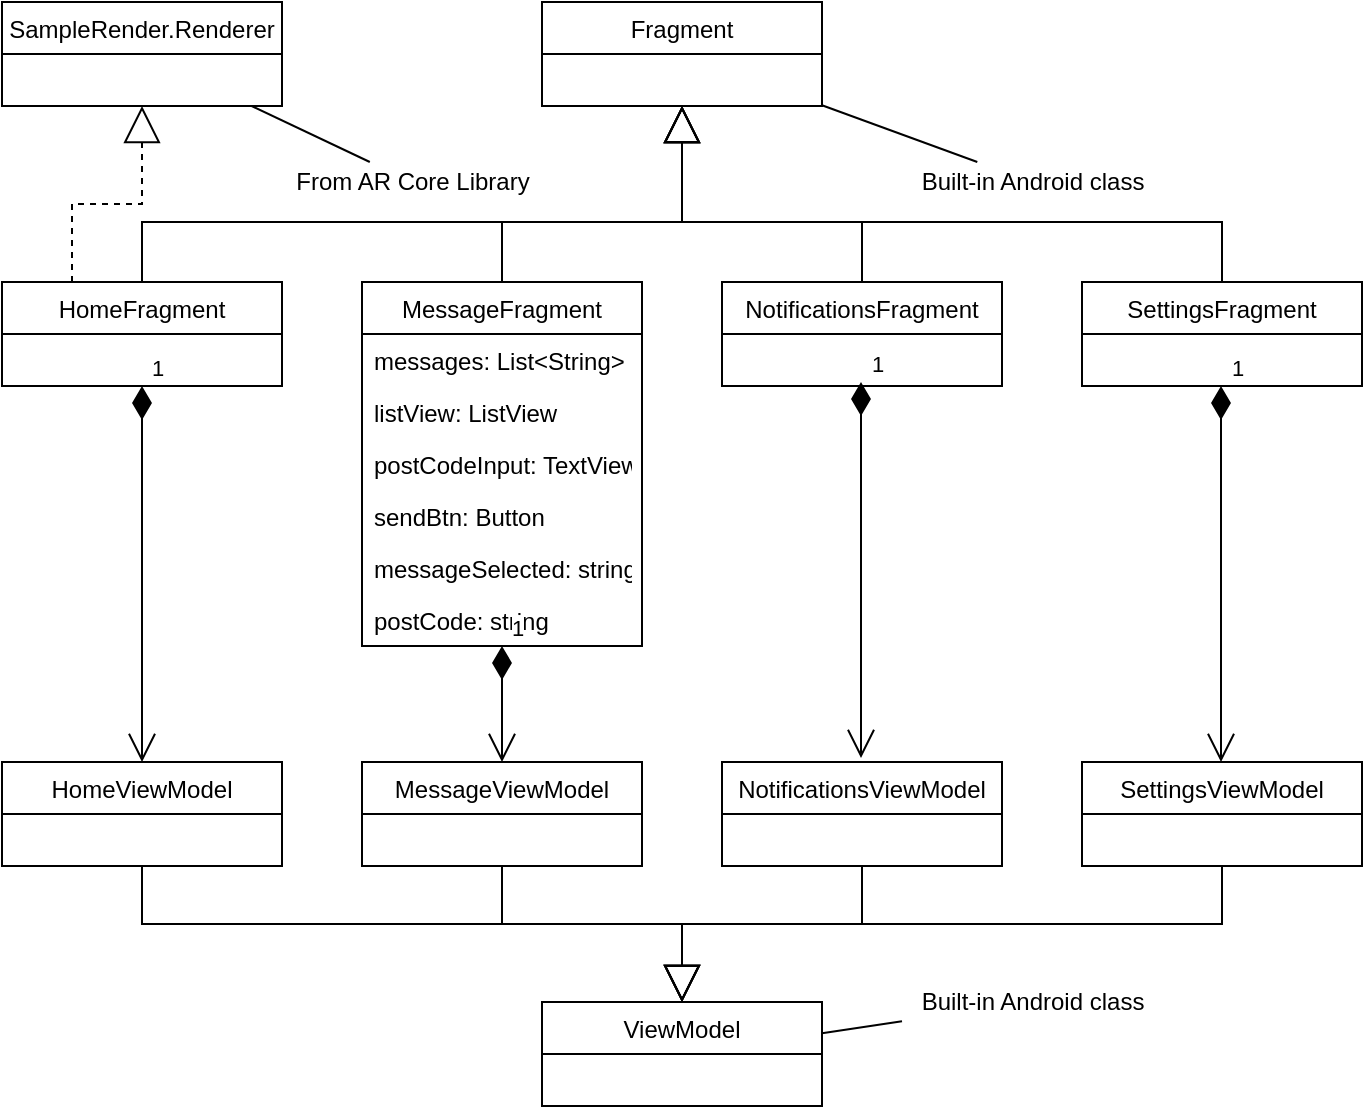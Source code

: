 <mxfile version="15.8.9" type="device"><diagram id="5bQGKX3YvoelQ_-FWp1U" name="Page-1"><mxGraphModel dx="1102" dy="632" grid="1" gridSize="10" guides="1" tooltips="1" connect="1" arrows="1" fold="1" page="1" pageScale="1" pageWidth="827" pageHeight="1169" math="0" shadow="0"><root><mxCell id="0"/><mxCell id="1" parent="0"/><mxCell id="-s_K4EMlF4OYIfKnJ0Jg-1" value="Fragment" style="swimlane;fontStyle=0;childLayout=stackLayout;horizontal=1;startSize=26;fillColor=none;horizontalStack=0;resizeParent=1;resizeParentMax=0;resizeLast=0;collapsible=1;marginBottom=0;" vertex="1" parent="1"><mxGeometry x="350" y="150" width="140" height="52" as="geometry"/></mxCell><mxCell id="-s_K4EMlF4OYIfKnJ0Jg-37" style="edgeStyle=orthogonalEdgeStyle;rounded=0;orthogonalLoop=1;jettySize=auto;html=1;exitX=0.25;exitY=0;exitDx=0;exitDy=0;endArrow=block;endFill=0;startSize=6;endSize=16;dashed=1;" edge="1" parent="1" source="-s_K4EMlF4OYIfKnJ0Jg-5" target="-s_K4EMlF4OYIfKnJ0Jg-33"><mxGeometry relative="1" as="geometry"/></mxCell><mxCell id="-s_K4EMlF4OYIfKnJ0Jg-5" value="HomeFragment" style="swimlane;fontStyle=0;childLayout=stackLayout;horizontal=1;startSize=26;fillColor=none;horizontalStack=0;resizeParent=1;resizeParentMax=0;resizeLast=0;collapsible=1;marginBottom=0;" vertex="1" parent="1"><mxGeometry x="80" y="290" width="140" height="52" as="geometry"/></mxCell><mxCell id="-s_K4EMlF4OYIfKnJ0Jg-9" value="SettingsFragment" style="swimlane;fontStyle=0;childLayout=stackLayout;horizontal=1;startSize=26;fillColor=none;horizontalStack=0;resizeParent=1;resizeParentMax=0;resizeLast=0;collapsible=1;marginBottom=0;" vertex="1" parent="1"><mxGeometry x="620" y="290" width="140" height="52" as="geometry"/></mxCell><mxCell id="-s_K4EMlF4OYIfKnJ0Jg-13" value="MessageFragment" style="swimlane;fontStyle=0;childLayout=stackLayout;horizontal=1;startSize=26;fillColor=none;horizontalStack=0;resizeParent=1;resizeParentMax=0;resizeLast=0;collapsible=1;marginBottom=0;" vertex="1" parent="1"><mxGeometry x="260" y="290" width="140" height="182" as="geometry"/></mxCell><mxCell id="-s_K4EMlF4OYIfKnJ0Jg-14" value="messages: List&lt;String&gt;" style="text;strokeColor=none;fillColor=none;align=left;verticalAlign=top;spacingLeft=4;spacingRight=4;overflow=hidden;rotatable=0;points=[[0,0.5],[1,0.5]];portConstraint=eastwest;" vertex="1" parent="-s_K4EMlF4OYIfKnJ0Jg-13"><mxGeometry y="26" width="140" height="26" as="geometry"/></mxCell><mxCell id="-s_K4EMlF4OYIfKnJ0Jg-15" value="listView: ListView" style="text;strokeColor=none;fillColor=none;align=left;verticalAlign=top;spacingLeft=4;spacingRight=4;overflow=hidden;rotatable=0;points=[[0,0.5],[1,0.5]];portConstraint=eastwest;" vertex="1" parent="-s_K4EMlF4OYIfKnJ0Jg-13"><mxGeometry y="52" width="140" height="26" as="geometry"/></mxCell><mxCell id="-s_K4EMlF4OYIfKnJ0Jg-42" value="postCodeInput: TextView" style="text;strokeColor=none;fillColor=none;align=left;verticalAlign=top;spacingLeft=4;spacingRight=4;overflow=hidden;rotatable=0;points=[[0,0.5],[1,0.5]];portConstraint=eastwest;" vertex="1" parent="-s_K4EMlF4OYIfKnJ0Jg-13"><mxGeometry y="78" width="140" height="26" as="geometry"/></mxCell><mxCell id="-s_K4EMlF4OYIfKnJ0Jg-16" value="sendBtn: Button" style="text;strokeColor=none;fillColor=none;align=left;verticalAlign=top;spacingLeft=4;spacingRight=4;overflow=hidden;rotatable=0;points=[[0,0.5],[1,0.5]];portConstraint=eastwest;" vertex="1" parent="-s_K4EMlF4OYIfKnJ0Jg-13"><mxGeometry y="104" width="140" height="26" as="geometry"/></mxCell><mxCell id="-s_K4EMlF4OYIfKnJ0Jg-41" value="messageSelected: string" style="text;strokeColor=none;fillColor=none;align=left;verticalAlign=top;spacingLeft=4;spacingRight=4;overflow=hidden;rotatable=0;points=[[0,0.5],[1,0.5]];portConstraint=eastwest;" vertex="1" parent="-s_K4EMlF4OYIfKnJ0Jg-13"><mxGeometry y="130" width="140" height="26" as="geometry"/></mxCell><mxCell id="-s_K4EMlF4OYIfKnJ0Jg-43" value="postCode: string" style="text;strokeColor=none;fillColor=none;align=left;verticalAlign=top;spacingLeft=4;spacingRight=4;overflow=hidden;rotatable=0;points=[[0,0.5],[1,0.5]];portConstraint=eastwest;" vertex="1" parent="-s_K4EMlF4OYIfKnJ0Jg-13"><mxGeometry y="156" width="140" height="26" as="geometry"/></mxCell><mxCell id="-s_K4EMlF4OYIfKnJ0Jg-17" value="NotificationsFragment" style="swimlane;fontStyle=0;childLayout=stackLayout;horizontal=1;startSize=26;fillColor=none;horizontalStack=0;resizeParent=1;resizeParentMax=0;resizeLast=0;collapsible=1;marginBottom=0;" vertex="1" parent="1"><mxGeometry x="440" y="290" width="140" height="52" as="geometry"/></mxCell><mxCell id="-s_K4EMlF4OYIfKnJ0Jg-26" value="Built-in Android class" style="text;html=1;align=center;verticalAlign=middle;resizable=0;points=[];autosize=1;strokeColor=none;fillColor=none;" vertex="1" parent="1"><mxGeometry x="530" y="230" width="130" height="20" as="geometry"/></mxCell><mxCell id="-s_K4EMlF4OYIfKnJ0Jg-27" value="" style="endArrow=none;html=1;rounded=0;" edge="1" parent="1" source="-s_K4EMlF4OYIfKnJ0Jg-1" target="-s_K4EMlF4OYIfKnJ0Jg-26"><mxGeometry width="50" height="50" relative="1" as="geometry"><mxPoint x="390" y="350" as="sourcePoint"/><mxPoint x="440" y="300" as="targetPoint"/></mxGeometry></mxCell><mxCell id="-s_K4EMlF4OYIfKnJ0Jg-28" value="" style="endArrow=block;endSize=16;endFill=0;html=1;rounded=0;" edge="1" parent="1" source="-s_K4EMlF4OYIfKnJ0Jg-5" target="-s_K4EMlF4OYIfKnJ0Jg-1"><mxGeometry width="160" relative="1" as="geometry"><mxPoint x="330" y="330" as="sourcePoint"/><mxPoint x="490" y="330" as="targetPoint"/><Array as="points"><mxPoint x="150" y="260"/><mxPoint x="420" y="260"/></Array></mxGeometry></mxCell><mxCell id="-s_K4EMlF4OYIfKnJ0Jg-29" value="" style="endArrow=block;endSize=16;endFill=0;html=1;rounded=0;" edge="1" parent="1" source="-s_K4EMlF4OYIfKnJ0Jg-13" target="-s_K4EMlF4OYIfKnJ0Jg-1"><mxGeometry x="0.446" y="-10" width="160" relative="1" as="geometry"><mxPoint x="230" y="305.333" as="sourcePoint"/><mxPoint x="360" y="218.667" as="targetPoint"/><Array as="points"><mxPoint x="330" y="260"/><mxPoint x="420" y="260"/></Array><mxPoint x="-10" y="10" as="offset"/></mxGeometry></mxCell><mxCell id="-s_K4EMlF4OYIfKnJ0Jg-30" value="" style="endArrow=block;endSize=16;endFill=0;html=1;rounded=0;" edge="1" parent="1" source="-s_K4EMlF4OYIfKnJ0Jg-17" target="-s_K4EMlF4OYIfKnJ0Jg-1"><mxGeometry width="160" relative="1" as="geometry"><mxPoint x="240" y="315.333" as="sourcePoint"/><mxPoint x="370" y="228.667" as="targetPoint"/><Array as="points"><mxPoint x="510" y="260"/><mxPoint x="420" y="260"/></Array></mxGeometry></mxCell><mxCell id="-s_K4EMlF4OYIfKnJ0Jg-31" value="" style="endArrow=block;endSize=16;endFill=0;html=1;rounded=0;" edge="1" parent="1" source="-s_K4EMlF4OYIfKnJ0Jg-9" target="-s_K4EMlF4OYIfKnJ0Jg-1"><mxGeometry width="160" relative="1" as="geometry"><mxPoint x="250" y="325.333" as="sourcePoint"/><mxPoint x="380" y="238.667" as="targetPoint"/><Array as="points"><mxPoint x="690" y="260"/><mxPoint x="420" y="260"/></Array></mxGeometry></mxCell><mxCell id="-s_K4EMlF4OYIfKnJ0Jg-33" value="SampleRender.Renderer" style="swimlane;fontStyle=0;childLayout=stackLayout;horizontal=1;startSize=26;fillColor=none;horizontalStack=0;resizeParent=1;resizeParentMax=0;resizeLast=0;collapsible=1;marginBottom=0;" vertex="1" parent="1"><mxGeometry x="80" y="150" width="140" height="52" as="geometry"/></mxCell><mxCell id="-s_K4EMlF4OYIfKnJ0Jg-38" value="&lt;div&gt;From AR Core Library&lt;/div&gt;" style="text;html=1;align=center;verticalAlign=middle;resizable=0;points=[];autosize=1;strokeColor=none;fillColor=none;" vertex="1" parent="1"><mxGeometry x="220" y="230" width="130" height="20" as="geometry"/></mxCell><mxCell id="-s_K4EMlF4OYIfKnJ0Jg-39" value="" style="endArrow=none;html=1;rounded=0;" edge="1" parent="1" source="-s_K4EMlF4OYIfKnJ0Jg-33" target="-s_K4EMlF4OYIfKnJ0Jg-38"><mxGeometry width="50" height="50" relative="1" as="geometry"><mxPoint x="230" y="190.513" as="sourcePoint"/><mxPoint x="294.062" y="180" as="targetPoint"/></mxGeometry></mxCell><mxCell id="-s_K4EMlF4OYIfKnJ0Jg-74" style="edgeStyle=orthogonalEdgeStyle;rounded=0;orthogonalLoop=1;jettySize=auto;html=1;exitX=0.5;exitY=1;exitDx=0;exitDy=0;endArrow=block;endFill=0;startSize=6;endSize=16;entryX=0.5;entryY=0;entryDx=0;entryDy=0;" edge="1" parent="1" source="-s_K4EMlF4OYIfKnJ0Jg-48" target="-s_K4EMlF4OYIfKnJ0Jg-67"><mxGeometry relative="1" as="geometry"><mxPoint x="420" y="660" as="targetPoint"/></mxGeometry></mxCell><mxCell id="-s_K4EMlF4OYIfKnJ0Jg-48" value="MessageViewModel" style="swimlane;fontStyle=0;childLayout=stackLayout;horizontal=1;startSize=26;fillColor=none;horizontalStack=0;resizeParent=1;resizeParentMax=0;resizeLast=0;collapsible=1;marginBottom=0;" vertex="1" parent="1"><mxGeometry x="260" y="530" width="140" height="52" as="geometry"/></mxCell><mxCell id="-s_K4EMlF4OYIfKnJ0Jg-75" style="edgeStyle=orthogonalEdgeStyle;rounded=0;orthogonalLoop=1;jettySize=auto;html=1;exitX=0.5;exitY=1;exitDx=0;exitDy=0;entryX=0.5;entryY=0;entryDx=0;entryDy=0;endArrow=block;endFill=0;startSize=6;endSize=16;" edge="1" parent="1" source="-s_K4EMlF4OYIfKnJ0Jg-52" target="-s_K4EMlF4OYIfKnJ0Jg-67"><mxGeometry relative="1" as="geometry"/></mxCell><mxCell id="-s_K4EMlF4OYIfKnJ0Jg-52" value="HomeViewModel" style="swimlane;fontStyle=0;childLayout=stackLayout;horizontal=1;startSize=26;fillColor=none;horizontalStack=0;resizeParent=1;resizeParentMax=0;resizeLast=0;collapsible=1;marginBottom=0;" vertex="1" parent="1"><mxGeometry x="80" y="530" width="140" height="52" as="geometry"/></mxCell><mxCell id="-s_K4EMlF4OYIfKnJ0Jg-73" style="edgeStyle=orthogonalEdgeStyle;rounded=0;orthogonalLoop=1;jettySize=auto;html=1;exitX=0.5;exitY=1;exitDx=0;exitDy=0;entryX=0.5;entryY=0;entryDx=0;entryDy=0;endArrow=block;endFill=0;startSize=6;endSize=16;" edge="1" parent="1" source="-s_K4EMlF4OYIfKnJ0Jg-56" target="-s_K4EMlF4OYIfKnJ0Jg-67"><mxGeometry relative="1" as="geometry"/></mxCell><mxCell id="-s_K4EMlF4OYIfKnJ0Jg-56" value="NotificationsViewModel" style="swimlane;fontStyle=0;childLayout=stackLayout;horizontal=1;startSize=26;fillColor=none;horizontalStack=0;resizeParent=1;resizeParentMax=0;resizeLast=0;collapsible=1;marginBottom=0;" vertex="1" parent="1"><mxGeometry x="440" y="530" width="140" height="52" as="geometry"/></mxCell><mxCell id="-s_K4EMlF4OYIfKnJ0Jg-72" style="edgeStyle=orthogonalEdgeStyle;rounded=0;orthogonalLoop=1;jettySize=auto;html=1;exitX=0.5;exitY=1;exitDx=0;exitDy=0;entryX=0.5;entryY=0;entryDx=0;entryDy=0;endArrow=block;endFill=0;startSize=6;endSize=16;" edge="1" parent="1" source="-s_K4EMlF4OYIfKnJ0Jg-60" target="-s_K4EMlF4OYIfKnJ0Jg-67"><mxGeometry relative="1" as="geometry"/></mxCell><mxCell id="-s_K4EMlF4OYIfKnJ0Jg-60" value="SettingsViewModel" style="swimlane;fontStyle=0;childLayout=stackLayout;horizontal=1;startSize=26;fillColor=none;horizontalStack=0;resizeParent=1;resizeParentMax=0;resizeLast=0;collapsible=1;marginBottom=0;" vertex="1" parent="1"><mxGeometry x="620" y="530" width="140" height="52" as="geometry"/></mxCell><mxCell id="-s_K4EMlF4OYIfKnJ0Jg-67" value="ViewModel" style="swimlane;fontStyle=0;childLayout=stackLayout;horizontal=1;startSize=26;fillColor=none;horizontalStack=0;resizeParent=1;resizeParentMax=0;resizeLast=0;collapsible=1;marginBottom=0;" vertex="1" parent="1"><mxGeometry x="350" y="650" width="140" height="52" as="geometry"/></mxCell><mxCell id="-s_K4EMlF4OYIfKnJ0Jg-76" value="Built-in Android class" style="text;html=1;align=center;verticalAlign=middle;resizable=0;points=[];autosize=1;strokeColor=none;fillColor=none;" vertex="1" parent="1"><mxGeometry x="530" y="640" width="130" height="20" as="geometry"/></mxCell><mxCell id="-s_K4EMlF4OYIfKnJ0Jg-77" value="" style="endArrow=none;html=1;rounded=0;" edge="1" parent="1" source="-s_K4EMlF4OYIfKnJ0Jg-67" target="-s_K4EMlF4OYIfKnJ0Jg-76"><mxGeometry width="50" height="50" relative="1" as="geometry"><mxPoint x="542.34" y="720" as="sourcePoint"/><mxPoint x="619.996" y="748.4" as="targetPoint"/></mxGeometry></mxCell><mxCell id="-s_K4EMlF4OYIfKnJ0Jg-78" value="1" style="endArrow=open;html=1;endSize=12;startArrow=diamondThin;startSize=14;startFill=1;edgeStyle=orthogonalEdgeStyle;align=left;verticalAlign=bottom;rounded=0;entryX=0.5;entryY=0;entryDx=0;entryDy=0;" edge="1" parent="1" source="-s_K4EMlF4OYIfKnJ0Jg-5" target="-s_K4EMlF4OYIfKnJ0Jg-52"><mxGeometry x="-1" y="3" relative="1" as="geometry"><mxPoint x="320" y="440" as="sourcePoint"/><mxPoint x="480" y="440" as="targetPoint"/></mxGeometry></mxCell><mxCell id="-s_K4EMlF4OYIfKnJ0Jg-79" value="1" style="endArrow=open;html=1;endSize=12;startArrow=diamondThin;startSize=14;startFill=1;edgeStyle=orthogonalEdgeStyle;align=left;verticalAlign=bottom;rounded=0;" edge="1" parent="1" source="-s_K4EMlF4OYIfKnJ0Jg-13" target="-s_K4EMlF4OYIfKnJ0Jg-48"><mxGeometry x="-1" y="3" relative="1" as="geometry"><mxPoint x="160" y="352" as="sourcePoint"/><mxPoint x="160" y="540" as="targetPoint"/></mxGeometry></mxCell><mxCell id="-s_K4EMlF4OYIfKnJ0Jg-80" value="1" style="endArrow=open;html=1;endSize=12;startArrow=diamondThin;startSize=14;startFill=1;edgeStyle=orthogonalEdgeStyle;align=left;verticalAlign=bottom;rounded=0;entryX=0.5;entryY=0;entryDx=0;entryDy=0;" edge="1" parent="1"><mxGeometry x="-1" y="3" relative="1" as="geometry"><mxPoint x="509.5" y="340" as="sourcePoint"/><mxPoint x="509.5" y="528" as="targetPoint"/></mxGeometry></mxCell><mxCell id="-s_K4EMlF4OYIfKnJ0Jg-81" value="1" style="endArrow=open;html=1;endSize=12;startArrow=diamondThin;startSize=14;startFill=1;edgeStyle=orthogonalEdgeStyle;align=left;verticalAlign=bottom;rounded=0;entryX=0.5;entryY=0;entryDx=0;entryDy=0;" edge="1" parent="1"><mxGeometry x="-1" y="3" relative="1" as="geometry"><mxPoint x="689.5" y="342" as="sourcePoint"/><mxPoint x="689.5" y="530" as="targetPoint"/></mxGeometry></mxCell></root></mxGraphModel></diagram></mxfile>